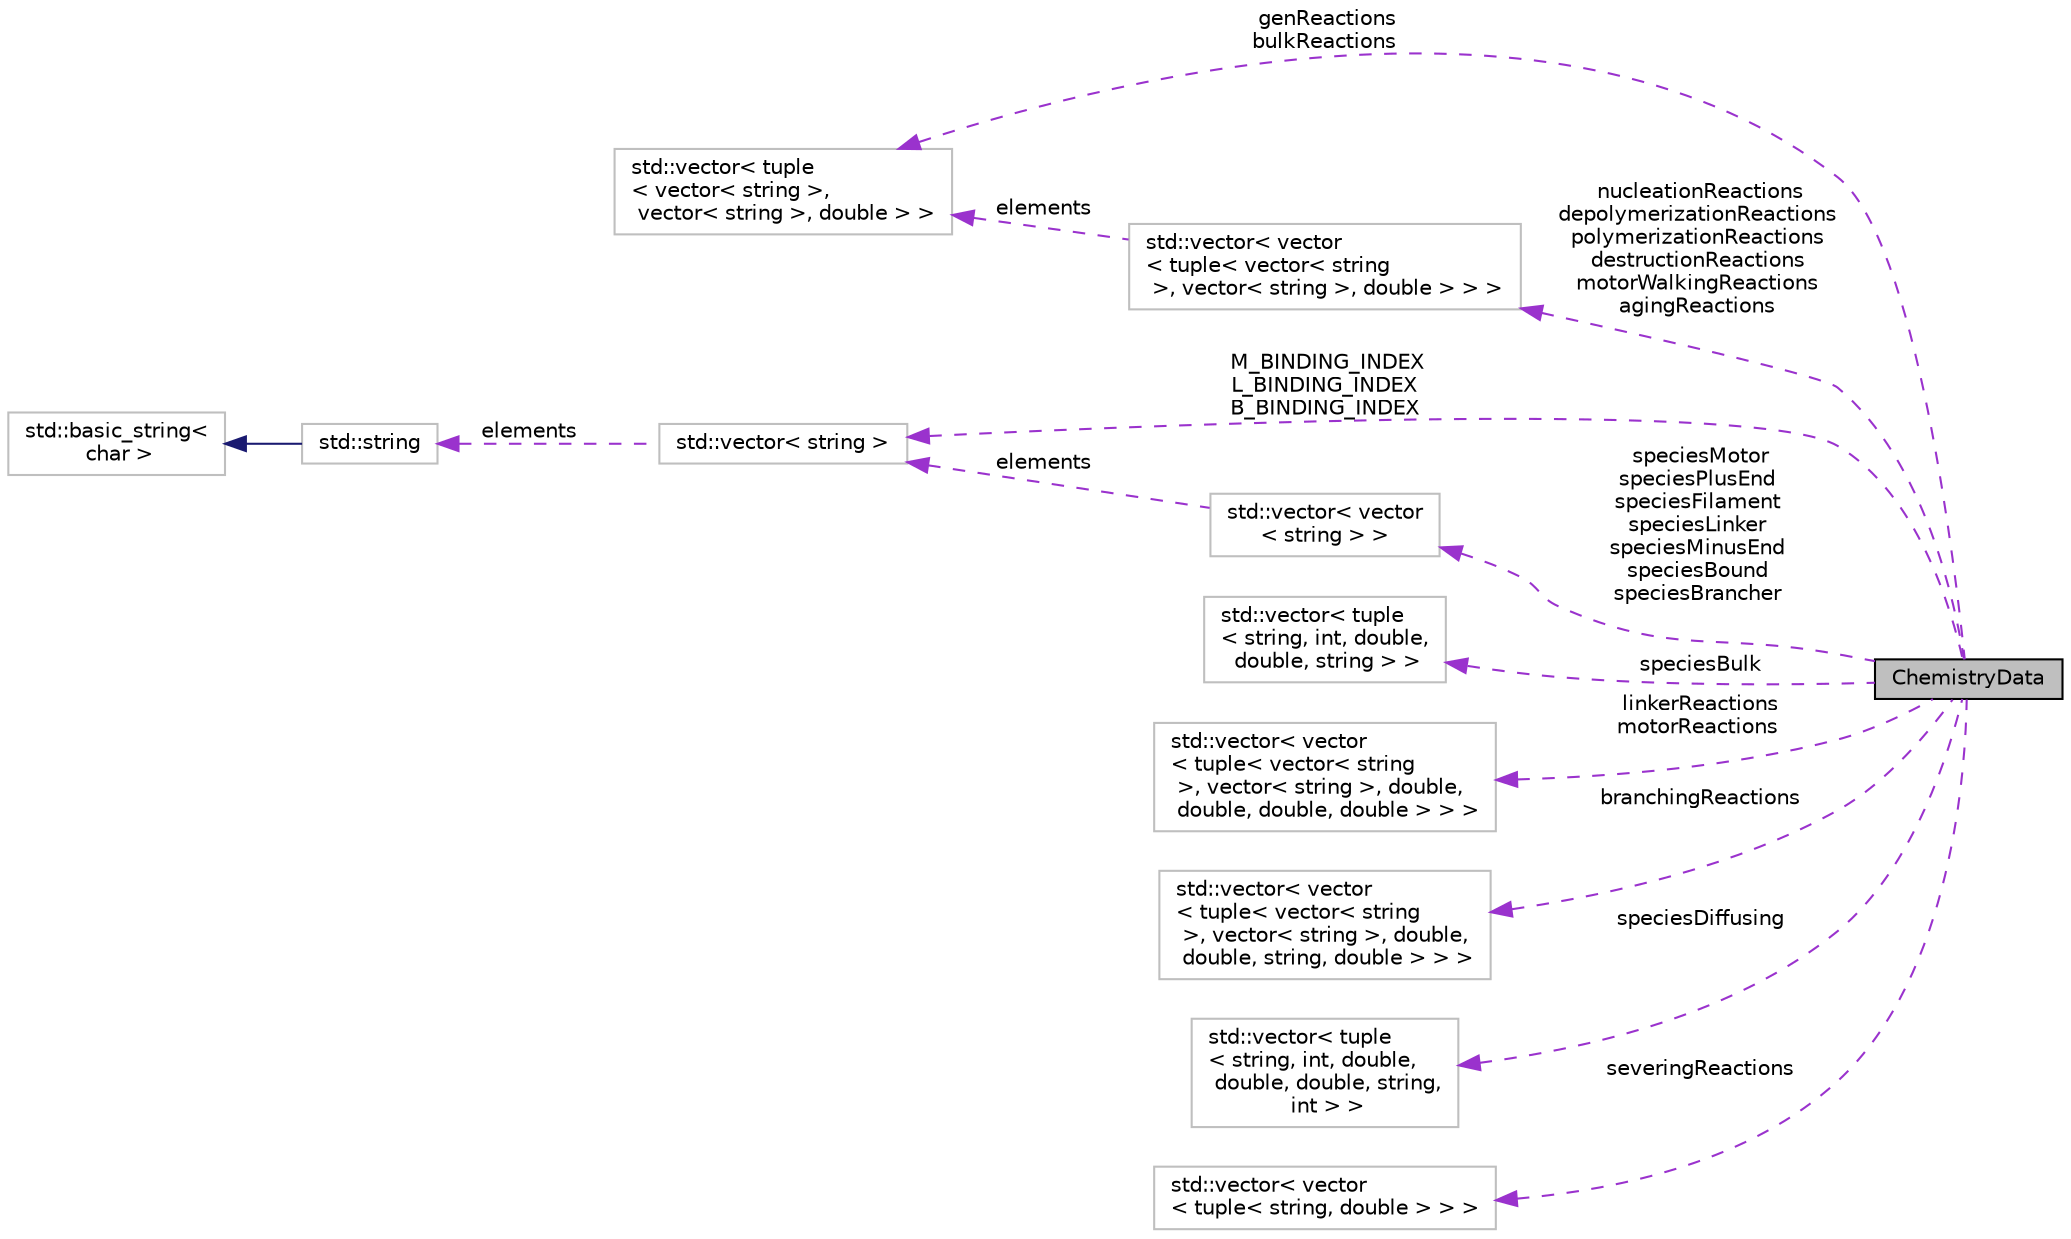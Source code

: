 digraph "ChemistryData"
{
 // INTERACTIVE_SVG=YES
  edge [fontname="Helvetica",fontsize="10",labelfontname="Helvetica",labelfontsize="10"];
  node [fontname="Helvetica",fontsize="10",shape=record];
  rankdir="LR";
  Node1 [label="ChemistryData",height=0.2,width=0.4,color="black", fillcolor="grey75", style="filled", fontcolor="black"];
  Node2 -> Node1 [dir="back",color="darkorchid3",fontsize="10",style="dashed",label=" nucleationReactions\ndepolymerizationReactions\npolymerizationReactions\ndestructionReactions\nmotorWalkingReactions\nagingReactions" ,fontname="Helvetica"];
  Node2 [label="std::vector\< vector\l\< tuple\< vector\< string\l \>, vector\< string \>, double \> \> \>",height=0.2,width=0.4,color="grey75", fillcolor="white", style="filled"];
  Node3 -> Node2 [dir="back",color="darkorchid3",fontsize="10",style="dashed",label=" elements" ,fontname="Helvetica"];
  Node3 [label="std::vector\< tuple\l\< vector\< string \>,\l vector\< string \>, double \> \>",height=0.2,width=0.4,color="grey75", fillcolor="white", style="filled"];
  Node4 -> Node1 [dir="back",color="darkorchid3",fontsize="10",style="dashed",label=" speciesMotor\nspeciesPlusEnd\nspeciesFilament\nspeciesLinker\nspeciesMinusEnd\nspeciesBound\nspeciesBrancher" ,fontname="Helvetica"];
  Node4 [label="std::vector\< vector\l\< string \> \>",height=0.2,width=0.4,color="grey75", fillcolor="white", style="filled"];
  Node5 -> Node4 [dir="back",color="darkorchid3",fontsize="10",style="dashed",label=" elements" ,fontname="Helvetica"];
  Node5 [label="std::vector\< string \>",height=0.2,width=0.4,color="grey75", fillcolor="white", style="filled"];
  Node6 -> Node5 [dir="back",color="darkorchid3",fontsize="10",style="dashed",label=" elements" ,fontname="Helvetica"];
  Node6 [label="std::string",height=0.2,width=0.4,color="grey75", fillcolor="white", style="filled",tooltip="STL class. "];
  Node7 -> Node6 [dir="back",color="midnightblue",fontsize="10",style="solid",fontname="Helvetica"];
  Node7 [label="std::basic_string\<\l char \>",height=0.2,width=0.4,color="grey75", fillcolor="white", style="filled",tooltip="STL class. "];
  Node8 -> Node1 [dir="back",color="darkorchid3",fontsize="10",style="dashed",label=" speciesBulk" ,fontname="Helvetica"];
  Node8 [label="std::vector\< tuple\l\< string, int, double,\l double, string \> \>",height=0.2,width=0.4,color="grey75", fillcolor="white", style="filled"];
  Node9 -> Node1 [dir="back",color="darkorchid3",fontsize="10",style="dashed",label=" linkerReactions\nmotorReactions" ,fontname="Helvetica"];
  Node9 [label="std::vector\< vector\l\< tuple\< vector\< string\l \>, vector\< string \>, double,\l double, double, double \> \> \>",height=0.2,width=0.4,color="grey75", fillcolor="white", style="filled"];
  Node5 -> Node1 [dir="back",color="darkorchid3",fontsize="10",style="dashed",label=" M_BINDING_INDEX\nL_BINDING_INDEX\nB_BINDING_INDEX" ,fontname="Helvetica"];
  Node10 -> Node1 [dir="back",color="darkorchid3",fontsize="10",style="dashed",label=" branchingReactions" ,fontname="Helvetica"];
  Node10 [label="std::vector\< vector\l\< tuple\< vector\< string\l \>, vector\< string \>, double,\l double, string, double \> \> \>",height=0.2,width=0.4,color="grey75", fillcolor="white", style="filled"];
  Node3 -> Node1 [dir="back",color="darkorchid3",fontsize="10",style="dashed",label=" genReactions\nbulkReactions" ,fontname="Helvetica"];
  Node11 -> Node1 [dir="back",color="darkorchid3",fontsize="10",style="dashed",label=" speciesDiffusing" ,fontname="Helvetica"];
  Node11 [label="std::vector\< tuple\l\< string, int, double,\l double, double, string,\l int \> \>",height=0.2,width=0.4,color="grey75", fillcolor="white", style="filled"];
  Node12 -> Node1 [dir="back",color="darkorchid3",fontsize="10",style="dashed",label=" severingReactions" ,fontname="Helvetica"];
  Node12 [label="std::vector\< vector\l\< tuple\< string, double \> \> \>",height=0.2,width=0.4,color="grey75", fillcolor="white", style="filled"];
}
